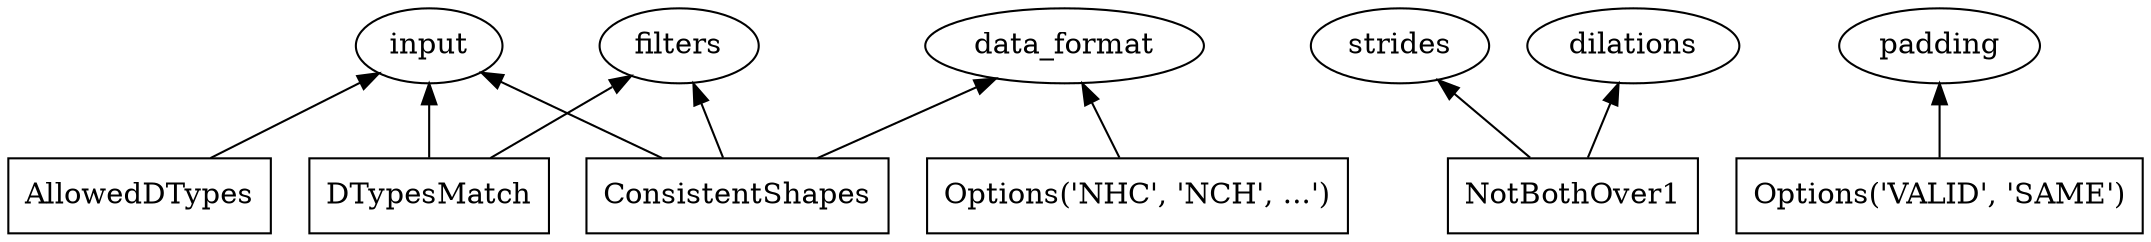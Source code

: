 digraph D {
  rankdir=BT

  input [shape=oval]
  filters [shape=oval]
  data_format [shape=oval]
  strides [shape=oval]
  dilations [shape=oval]
  padding [shape=oval]

  AllowedDTypes [shape=box]
  DTypesMatch [shape=box]
  Options1 [label="Options('NHC', 'NCH', ...')", shape=box]
  NotBothOver1 [shape=box]
  Options2 [label="Options('VALID', 'SAME')", shape=box]
  ConsistentShapes [shape=box]

  AllowedDTypes -> input
  DTypesMatch -> {input, filters}
  ConsistentShapes -> {input, filters, data_format}
  Options1 -> data_format
  NotBothOver1 -> {strides, dilations}
  Options2 -> padding
}



